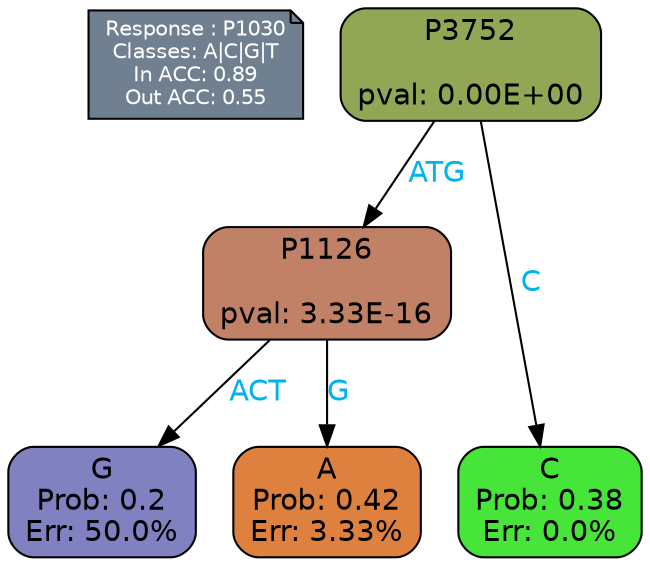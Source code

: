 digraph Tree {
node [shape=box, style="filled, rounded", color="black", fontname=helvetica] ;
graph [ranksep=equally, splines=polylines, bgcolor=transparent, dpi=600] ;
edge [fontname=helvetica] ;
LEGEND [label="Response : P1030
Classes: A|C|G|T
In ACC: 0.89
Out ACC: 0.55
",shape=note,align=left,style=filled,fillcolor="slategray",fontcolor="white",fontsize=10];1 [label="P3752

pval: 0.00E+00", fillcolor="#92a756"] ;
2 [label="P1126

pval: 3.33E-16", fillcolor="#c08167"] ;
3 [label="G
Prob: 0.2
Err: 50.0%", fillcolor="#7f81c0"] ;
4 [label="A
Prob: 0.42
Err: 3.33%", fillcolor="#df813e"] ;
5 [label="C
Prob: 0.38
Err: 0.0%", fillcolor="#47e539"] ;
1 -> 2 [label="ATG",fontcolor=deepskyblue2] ;
1 -> 5 [label="C",fontcolor=deepskyblue2] ;
2 -> 3 [label="ACT",fontcolor=deepskyblue2] ;
2 -> 4 [label="G",fontcolor=deepskyblue2] ;
{rank = same; 3;4;5;}{rank = same; LEGEND;1;}}